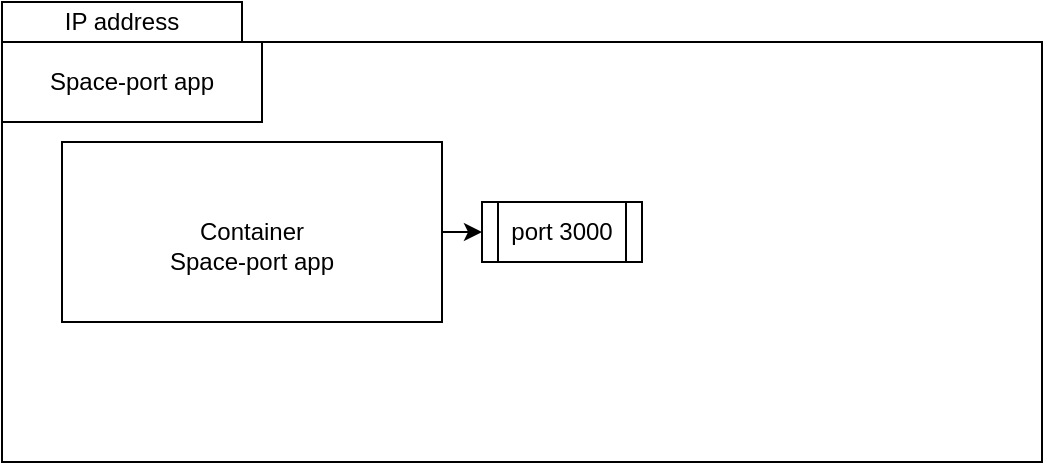 <mxfile>
    <diagram id="1X8MKfWm93X9Supo22Ji" name="Page-1">
        <mxGraphModel dx="826" dy="827" grid="1" gridSize="10" guides="1" tooltips="1" connect="1" arrows="1" fold="1" page="1" pageScale="1" pageWidth="827" pageHeight="1169" math="0" shadow="0">
            <root>
                <mxCell id="0"/>
                <mxCell id="1" parent="0"/>
                <mxCell id="7" value="IP address" style="rounded=0;whiteSpace=wrap;html=1;" vertex="1" parent="1">
                    <mxGeometry y="210" width="120" height="20" as="geometry"/>
                </mxCell>
                <mxCell id="12" value="" style="rounded=0;whiteSpace=wrap;html=1;" vertex="1" parent="1">
                    <mxGeometry y="230" width="520" height="210" as="geometry"/>
                </mxCell>
                <mxCell id="13" value="Space-port app" style="rounded=0;whiteSpace=wrap;html=1;" vertex="1" parent="1">
                    <mxGeometry y="230" width="130" height="40" as="geometry"/>
                </mxCell>
                <mxCell id="16" value="" style="edgeStyle=none;html=1;rounded=0;" edge="1" parent="1" source="14" target="15">
                    <mxGeometry relative="1" as="geometry"/>
                </mxCell>
                <mxCell id="14" value="&lt;br&gt;Container &lt;br&gt;Space-port app" style="rounded=0;whiteSpace=wrap;html=1;" vertex="1" parent="1">
                    <mxGeometry x="30" y="280" width="190" height="90" as="geometry"/>
                </mxCell>
                <mxCell id="15" value="port 3000" style="shape=process;whiteSpace=wrap;html=1;backgroundOutline=1;rounded=0;" vertex="1" parent="1">
                    <mxGeometry x="240" y="310" width="80" height="30" as="geometry"/>
                </mxCell>
            </root>
        </mxGraphModel>
    </diagram>
</mxfile>
